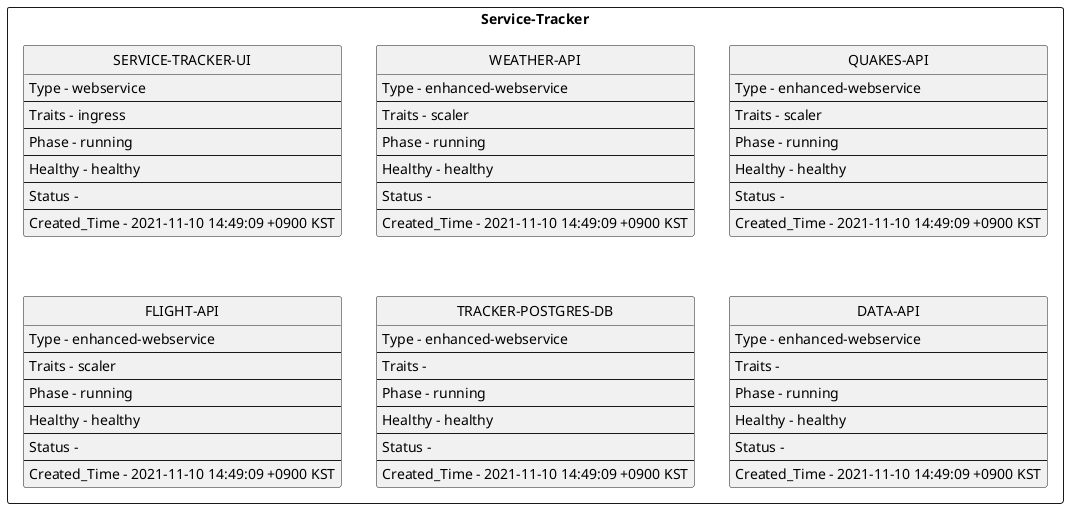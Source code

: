@startuml visualized_application

package Service-Tracker <<Rectangle>> {

	class SERVICE-TRACKER-UI {
		Type - webservice
		--
		Traits - ingress
		--
		Phase - running
		--
		Healthy - healthy
		--
		Status - 
		--
		Created_Time - 2021-11-10 14:49:09 +0900 KST
	}

	class WEATHER-API {
		Type - enhanced-webservice
		--
		Traits - scaler
		--
		Phase - running
		--
		Healthy - healthy
		--
		Status - 
		--
		Created_Time - 2021-11-10 14:49:09 +0900 KST
	}

	class QUAKES-API {
		Type - enhanced-webservice
		--
		Traits - scaler
		--
		Phase - running
		--
		Healthy - healthy
		--
		Status - 
		--
		Created_Time - 2021-11-10 14:49:09 +0900 KST
	}

	class FLIGHT-API {
		Type - enhanced-webservice
		--
		Traits - scaler
		--
		Phase - running
		--
		Healthy - healthy
		--
		Status - 
		--
		Created_Time - 2021-11-10 14:49:09 +0900 KST
	}

	class TRACKER-POSTGRES-DB {
		Type - enhanced-webservice
		--
		Traits - 
		--
		Phase - running
		--
		Healthy - healthy
		--
		Status - 
		--
		Created_Time - 2021-11-10 14:49:09 +0900 KST
	}

	class DATA-API {
		Type - enhanced-webservice
		--
		Traits - 
		--
		Phase - running
		--
		Healthy - healthy
		--
		Status - 
		--
		Created_Time - 2021-11-10 14:49:09 +0900 KST
	}

}

hide methods
hide circle

@enduml